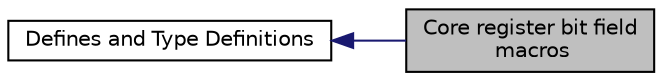 digraph "Core register bit field macros"
{
  edge [fontname="Helvetica",fontsize="10",labelfontname="Helvetica",labelfontsize="10"];
  node [fontname="Helvetica",fontsize="10",shape=record];
  rankdir=LR;
  Node1 [label="Defines and Type Definitions",height=0.2,width=0.4,color="black", fillcolor="white", style="filled",URL="$d7/d46/group__CMSIS__core__register.html",tooltip="Type definitions and defines for Cortex-M processor based devices. "];
  Node0 [label="Core register bit field\l macros",height=0.2,width=0.4,color="black", fillcolor="grey75", style="filled" fontcolor="black"];
  Node1->Node0 [shape=plaintext, color="midnightblue", dir="back", style="solid"];
}
